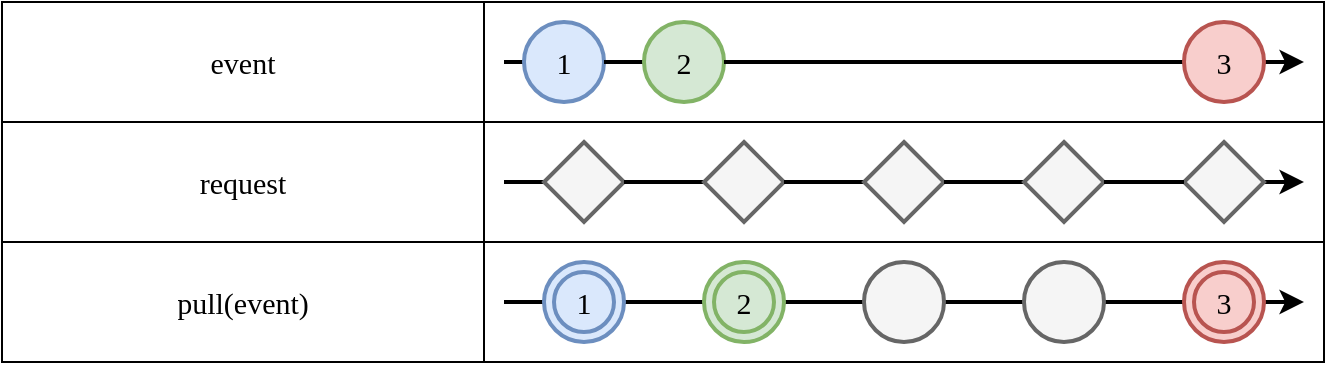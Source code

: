 <mxfile version="23.1.4" type="device">
  <diagram name="Page-1" id="dFmc4SeiALAdxSmlRPcr">
    <mxGraphModel dx="1434" dy="754" grid="1" gridSize="10" guides="1" tooltips="1" connect="1" arrows="1" fold="1" page="1" pageScale="1" pageWidth="827" pageHeight="1169" math="0" shadow="0">
      <root>
        <mxCell id="0" />
        <mxCell id="1" parent="0" />
        <mxCell id="OYaM7oI7Gwu251D2yHhQ-25" value="" style="shape=table;startSize=0;container=1;collapsible=0;childLayout=tableLayout;fontSize=15;align=center;fontFamily=Lucida Console;strokeWidth=1;fillColor=none;" vertex="1" parent="1">
          <mxGeometry x="19" y="520" width="661" height="180" as="geometry" />
        </mxCell>
        <mxCell id="OYaM7oI7Gwu251D2yHhQ-43" style="shape=tableRow;horizontal=0;startSize=0;swimlaneHead=0;swimlaneBody=0;strokeColor=inherit;top=0;left=0;bottom=0;right=0;collapsible=0;dropTarget=0;fillColor=none;points=[[0,0.5],[1,0.5]];portConstraint=eastwest;fontSize=15;fontFamily=Lucida Console;strokeWidth=2;" vertex="1" parent="OYaM7oI7Gwu251D2yHhQ-25">
          <mxGeometry width="661" height="60" as="geometry" />
        </mxCell>
        <mxCell id="OYaM7oI7Gwu251D2yHhQ-44" value="event" style="shape=partialRectangle;html=1;whiteSpace=wrap;connectable=0;strokeColor=inherit;overflow=hidden;fillColor=none;top=0;left=0;bottom=0;right=0;pointerEvents=1;fontSize=15;fontFamily=Lucida Console;align=center;strokeWidth=2;" vertex="1" parent="OYaM7oI7Gwu251D2yHhQ-43">
          <mxGeometry width="241" height="60" as="geometry">
            <mxRectangle width="241" height="60" as="alternateBounds" />
          </mxGeometry>
        </mxCell>
        <mxCell id="OYaM7oI7Gwu251D2yHhQ-45" style="shape=partialRectangle;html=1;whiteSpace=wrap;connectable=0;strokeColor=inherit;overflow=hidden;fillColor=none;top=0;left=0;bottom=0;right=0;pointerEvents=1;fontSize=15;fontFamily=Lucida Console;align=center;strokeWidth=2;" vertex="1" parent="OYaM7oI7Gwu251D2yHhQ-43">
          <mxGeometry x="241" width="420" height="60" as="geometry">
            <mxRectangle width="420" height="60" as="alternateBounds" />
          </mxGeometry>
        </mxCell>
        <mxCell id="OYaM7oI7Gwu251D2yHhQ-26" value="" style="shape=tableRow;horizontal=0;startSize=0;swimlaneHead=0;swimlaneBody=0;strokeColor=inherit;top=0;left=0;bottom=0;right=0;collapsible=0;dropTarget=0;fillColor=none;points=[[0,0.5],[1,0.5]];portConstraint=eastwest;fontSize=15;fontFamily=Lucida Console;strokeWidth=2;" vertex="1" parent="OYaM7oI7Gwu251D2yHhQ-25">
          <mxGeometry y="60" width="661" height="60" as="geometry" />
        </mxCell>
        <mxCell id="OYaM7oI7Gwu251D2yHhQ-27" value="request" style="shape=partialRectangle;html=1;whiteSpace=wrap;connectable=0;strokeColor=inherit;overflow=hidden;fillColor=none;top=0;left=0;bottom=0;right=0;pointerEvents=1;fontSize=15;fontFamily=Lucida Console;align=center;strokeWidth=2;" vertex="1" parent="OYaM7oI7Gwu251D2yHhQ-26">
          <mxGeometry width="241" height="60" as="geometry">
            <mxRectangle width="241" height="60" as="alternateBounds" />
          </mxGeometry>
        </mxCell>
        <mxCell id="OYaM7oI7Gwu251D2yHhQ-28" value="" style="shape=partialRectangle;html=1;whiteSpace=wrap;connectable=0;strokeColor=inherit;overflow=hidden;fillColor=none;top=0;left=0;bottom=0;right=0;pointerEvents=1;fontSize=15;fontFamily=Lucida Console;align=center;strokeWidth=2;" vertex="1" parent="OYaM7oI7Gwu251D2yHhQ-26">
          <mxGeometry x="241" width="420" height="60" as="geometry">
            <mxRectangle width="420" height="60" as="alternateBounds" />
          </mxGeometry>
        </mxCell>
        <mxCell id="OYaM7oI7Gwu251D2yHhQ-30" value="" style="shape=tableRow;horizontal=0;startSize=0;swimlaneHead=0;swimlaneBody=0;strokeColor=inherit;top=0;left=0;bottom=0;right=0;collapsible=0;dropTarget=0;fillColor=none;points=[[0,0.5],[1,0.5]];portConstraint=eastwest;fontSize=15;fontFamily=Lucida Console;strokeWidth=2;" vertex="1" parent="OYaM7oI7Gwu251D2yHhQ-25">
          <mxGeometry y="120" width="661" height="60" as="geometry" />
        </mxCell>
        <mxCell id="OYaM7oI7Gwu251D2yHhQ-31" value="pull(event) " style="shape=partialRectangle;html=1;whiteSpace=wrap;connectable=0;strokeColor=inherit;overflow=hidden;fillColor=none;top=0;left=0;bottom=0;right=0;pointerEvents=1;fontSize=15;fontFamily=Lucida Console;align=center;strokeWidth=2;" vertex="1" parent="OYaM7oI7Gwu251D2yHhQ-30">
          <mxGeometry width="241" height="60" as="geometry">
            <mxRectangle width="241" height="60" as="alternateBounds" />
          </mxGeometry>
        </mxCell>
        <mxCell id="OYaM7oI7Gwu251D2yHhQ-32" value="" style="shape=partialRectangle;html=1;whiteSpace=wrap;connectable=0;strokeColor=inherit;overflow=hidden;fillColor=none;top=0;left=0;bottom=0;right=0;pointerEvents=1;fontSize=15;fontFamily=Lucida Console;align=center;strokeWidth=2;" vertex="1" parent="OYaM7oI7Gwu251D2yHhQ-30">
          <mxGeometry x="241" width="420" height="60" as="geometry">
            <mxRectangle width="420" height="60" as="alternateBounds" />
          </mxGeometry>
        </mxCell>
        <mxCell id="OYaM7oI7Gwu251D2yHhQ-38" value="" style="group;fontFamily=Lucida Console;fontSize=15;strokeWidth=2;" vertex="1" connectable="0" parent="1">
          <mxGeometry x="270" y="650" width="400" height="40" as="geometry" />
        </mxCell>
        <mxCell id="OYaM7oI7Gwu251D2yHhQ-2" value="" style="endArrow=classic;html=1;rounded=0;endFill=1;fontFamily=Lucida Console;fontSize=15;strokeWidth=2;" edge="1" parent="OYaM7oI7Gwu251D2yHhQ-38">
          <mxGeometry width="50" height="50" relative="1" as="geometry">
            <mxPoint x="380" y="20" as="sourcePoint" />
            <mxPoint x="400" y="20" as="targetPoint" />
          </mxGeometry>
        </mxCell>
        <mxCell id="OYaM7oI7Gwu251D2yHhQ-16" value="" style="endArrow=none;html=1;rounded=0;endFill=0;fontFamily=Lucida Console;fontSize=15;strokeWidth=2;" edge="1" parent="OYaM7oI7Gwu251D2yHhQ-38">
          <mxGeometry width="50" height="50" relative="1" as="geometry">
            <mxPoint y="20" as="sourcePoint" />
            <mxPoint x="20" y="20" as="targetPoint" />
          </mxGeometry>
        </mxCell>
        <mxCell id="OYaM7oI7Gwu251D2yHhQ-21" value="" style="endArrow=none;html=1;rounded=0;endFill=0;fontFamily=Lucida Console;fontSize=15;strokeWidth=2;" edge="1" parent="OYaM7oI7Gwu251D2yHhQ-38">
          <mxGeometry width="50" height="50" relative="1" as="geometry">
            <mxPoint x="60" y="20" as="sourcePoint" />
            <mxPoint x="270" y="20" as="targetPoint" />
          </mxGeometry>
        </mxCell>
        <mxCell id="OYaM7oI7Gwu251D2yHhQ-20" value="" style="endArrow=none;html=1;rounded=0;endFill=0;fontFamily=Lucida Console;fontSize=15;strokeWidth=2;" edge="1" parent="OYaM7oI7Gwu251D2yHhQ-38">
          <mxGeometry width="50" height="50" relative="1" as="geometry">
            <mxPoint x="270" y="20" as="sourcePoint" />
            <mxPoint x="340" y="20" as="targetPoint" />
          </mxGeometry>
        </mxCell>
        <mxCell id="OYaM7oI7Gwu251D2yHhQ-86" value="1" style="ellipse;shape=doubleEllipse;whiteSpace=wrap;html=1;aspect=fixed;fillColor=#dae8fc;strokeColor=#6c8ebf;strokeWidth=2;fontSize=15;fontFamily=Lucida Console;" vertex="1" parent="OYaM7oI7Gwu251D2yHhQ-38">
          <mxGeometry x="20" width="40" height="40" as="geometry" />
        </mxCell>
        <mxCell id="OYaM7oI7Gwu251D2yHhQ-87" value="2" style="ellipse;shape=doubleEllipse;whiteSpace=wrap;html=1;aspect=fixed;fillColor=#d5e8d4;strokeColor=#82b366;strokeWidth=2;fontSize=15;fontFamily=Lucida Console;" vertex="1" parent="OYaM7oI7Gwu251D2yHhQ-38">
          <mxGeometry x="100" width="40" height="40" as="geometry" />
        </mxCell>
        <mxCell id="OYaM7oI7Gwu251D2yHhQ-83" value="" style="ellipse;whiteSpace=wrap;html=1;aspect=fixed;fillColor=#f5f5f5;fontColor=#333333;strokeColor=#666666;strokeWidth=2;" vertex="1" parent="OYaM7oI7Gwu251D2yHhQ-38">
          <mxGeometry x="180" width="40" height="40" as="geometry" />
        </mxCell>
        <mxCell id="OYaM7oI7Gwu251D2yHhQ-89" value="" style="ellipse;whiteSpace=wrap;html=1;aspect=fixed;fillColor=#f5f5f5;fontColor=#333333;strokeColor=#666666;strokeWidth=2;" vertex="1" parent="OYaM7oI7Gwu251D2yHhQ-38">
          <mxGeometry x="260" width="40" height="40" as="geometry" />
        </mxCell>
        <mxCell id="OYaM7oI7Gwu251D2yHhQ-91" value="3" style="ellipse;shape=doubleEllipse;whiteSpace=wrap;html=1;aspect=fixed;fillColor=#f8cecc;strokeColor=#b85450;strokeWidth=2;fontSize=15;fontFamily=Lucida Console;" vertex="1" parent="OYaM7oI7Gwu251D2yHhQ-38">
          <mxGeometry x="340" width="40" height="40" as="geometry" />
        </mxCell>
        <mxCell id="OYaM7oI7Gwu251D2yHhQ-46" value="" style="group;fontFamily=Lucida Console;fontSize=15;strokeWidth=2;" vertex="1" connectable="0" parent="1">
          <mxGeometry x="270" y="530" width="400" height="40" as="geometry" />
        </mxCell>
        <mxCell id="OYaM7oI7Gwu251D2yHhQ-47" value="" style="endArrow=classic;html=1;rounded=0;fontFamily=Lucida Console;fontSize=15;strokeWidth=2;" edge="1" parent="OYaM7oI7Gwu251D2yHhQ-46" source="OYaM7oI7Gwu251D2yHhQ-53">
          <mxGeometry width="50" height="50" relative="1" as="geometry">
            <mxPoint y="20" as="sourcePoint" />
            <mxPoint x="400" y="20" as="targetPoint" />
          </mxGeometry>
        </mxCell>
        <mxCell id="OYaM7oI7Gwu251D2yHhQ-48" value="" style="endArrow=none;html=1;rounded=0;endFill=0;fontFamily=Lucida Console;fontSize=15;strokeWidth=2;" edge="1" parent="OYaM7oI7Gwu251D2yHhQ-46" target="OYaM7oI7Gwu251D2yHhQ-49">
          <mxGeometry width="50" height="50" relative="1" as="geometry">
            <mxPoint y="20" as="sourcePoint" />
            <mxPoint x="400" y="20" as="targetPoint" />
          </mxGeometry>
        </mxCell>
        <mxCell id="OYaM7oI7Gwu251D2yHhQ-49" value="1" style="ellipse;whiteSpace=wrap;html=1;aspect=fixed;fillColor=#dae8fc;strokeColor=#6c8ebf;fontSize=15;align=center;fontFamily=Lucida Console;strokeWidth=2;" vertex="1" parent="OYaM7oI7Gwu251D2yHhQ-46">
          <mxGeometry x="10" width="40" height="40" as="geometry" />
        </mxCell>
        <mxCell id="OYaM7oI7Gwu251D2yHhQ-50" value="" style="endArrow=none;html=1;rounded=0;endFill=0;fontFamily=Lucida Console;fontSize=15;strokeWidth=2;" edge="1" parent="OYaM7oI7Gwu251D2yHhQ-46" source="OYaM7oI7Gwu251D2yHhQ-49" target="OYaM7oI7Gwu251D2yHhQ-51">
          <mxGeometry width="50" height="50" relative="1" as="geometry">
            <mxPoint x="80" y="20" as="sourcePoint" />
            <mxPoint x="400" y="20" as="targetPoint" />
          </mxGeometry>
        </mxCell>
        <mxCell id="OYaM7oI7Gwu251D2yHhQ-51" value="2" style="ellipse;whiteSpace=wrap;html=1;aspect=fixed;fillColor=#d5e8d4;strokeColor=#82b366;fontSize=15;fontFamily=Lucida Console;strokeWidth=2;" vertex="1" parent="OYaM7oI7Gwu251D2yHhQ-46">
          <mxGeometry x="70" width="40" height="40" as="geometry" />
        </mxCell>
        <mxCell id="OYaM7oI7Gwu251D2yHhQ-52" value="" style="endArrow=none;html=1;rounded=0;endFill=0;fontFamily=Lucida Console;fontSize=15;strokeWidth=2;" edge="1" parent="OYaM7oI7Gwu251D2yHhQ-46" source="OYaM7oI7Gwu251D2yHhQ-51" target="OYaM7oI7Gwu251D2yHhQ-53">
          <mxGeometry width="50" height="50" relative="1" as="geometry">
            <mxPoint x="160" y="20" as="sourcePoint" />
            <mxPoint x="400" y="20" as="targetPoint" />
          </mxGeometry>
        </mxCell>
        <mxCell id="OYaM7oI7Gwu251D2yHhQ-53" value="3" style="ellipse;whiteSpace=wrap;html=1;aspect=fixed;fillColor=#f8cecc;strokeColor=#b85450;fontSize=15;fontFamily=Lucida Console;strokeWidth=2;" vertex="1" parent="OYaM7oI7Gwu251D2yHhQ-46">
          <mxGeometry x="340" width="40" height="40" as="geometry" />
        </mxCell>
        <mxCell id="OYaM7oI7Gwu251D2yHhQ-81" value="" style="group" vertex="1" connectable="0" parent="1">
          <mxGeometry x="270" y="590" width="400" height="40" as="geometry" />
        </mxCell>
        <mxCell id="OYaM7oI7Gwu251D2yHhQ-65" value="" style="endArrow=classic;html=1;rounded=0;strokeWidth=2;endFill=1;" edge="1" parent="OYaM7oI7Gwu251D2yHhQ-81" source="OYaM7oI7Gwu251D2yHhQ-78">
          <mxGeometry width="50" height="50" relative="1" as="geometry">
            <mxPoint y="20" as="sourcePoint" />
            <mxPoint x="400" y="20" as="targetPoint" />
          </mxGeometry>
        </mxCell>
        <mxCell id="OYaM7oI7Gwu251D2yHhQ-68" value="" style="endArrow=none;html=1;rounded=0;strokeWidth=2;endFill=0;" edge="1" parent="OYaM7oI7Gwu251D2yHhQ-81" target="OYaM7oI7Gwu251D2yHhQ-63">
          <mxGeometry width="50" height="50" relative="1" as="geometry">
            <mxPoint y="20" as="sourcePoint" />
            <mxPoint x="400" y="20" as="targetPoint" />
          </mxGeometry>
        </mxCell>
        <mxCell id="OYaM7oI7Gwu251D2yHhQ-63" value="" style="rhombus;whiteSpace=wrap;html=1;fillColor=#f5f5f5;fontColor=#333333;strokeColor=#666666;strokeWidth=2;" vertex="1" parent="OYaM7oI7Gwu251D2yHhQ-81">
          <mxGeometry x="20" width="40" height="40" as="geometry" />
        </mxCell>
        <mxCell id="OYaM7oI7Gwu251D2yHhQ-71" value="" style="endArrow=none;html=1;rounded=0;strokeWidth=2;endFill=0;" edge="1" parent="OYaM7oI7Gwu251D2yHhQ-81" source="OYaM7oI7Gwu251D2yHhQ-63" target="OYaM7oI7Gwu251D2yHhQ-69">
          <mxGeometry width="50" height="50" relative="1" as="geometry">
            <mxPoint x="60" y="20" as="sourcePoint" />
            <mxPoint x="400" y="20" as="targetPoint" />
          </mxGeometry>
        </mxCell>
        <mxCell id="OYaM7oI7Gwu251D2yHhQ-69" value="" style="rhombus;whiteSpace=wrap;html=1;fillColor=#f5f5f5;fontColor=#333333;strokeColor=#666666;strokeWidth=2;" vertex="1" parent="OYaM7oI7Gwu251D2yHhQ-81">
          <mxGeometry x="100" width="40" height="40" as="geometry" />
        </mxCell>
        <mxCell id="OYaM7oI7Gwu251D2yHhQ-74" value="" style="endArrow=none;html=1;rounded=0;strokeWidth=2;endFill=0;" edge="1" parent="OYaM7oI7Gwu251D2yHhQ-81" source="OYaM7oI7Gwu251D2yHhQ-69" target="OYaM7oI7Gwu251D2yHhQ-72">
          <mxGeometry width="50" height="50" relative="1" as="geometry">
            <mxPoint x="140" y="20" as="sourcePoint" />
            <mxPoint x="400" y="20" as="targetPoint" />
          </mxGeometry>
        </mxCell>
        <mxCell id="OYaM7oI7Gwu251D2yHhQ-72" value="" style="rhombus;whiteSpace=wrap;html=1;fillColor=#f5f5f5;fontColor=#333333;strokeColor=#666666;strokeWidth=2;" vertex="1" parent="OYaM7oI7Gwu251D2yHhQ-81">
          <mxGeometry x="180" width="40" height="40" as="geometry" />
        </mxCell>
        <mxCell id="OYaM7oI7Gwu251D2yHhQ-78" value="" style="rhombus;whiteSpace=wrap;html=1;fillColor=#f5f5f5;fontColor=#333333;strokeColor=#666666;strokeWidth=2;" vertex="1" parent="OYaM7oI7Gwu251D2yHhQ-81">
          <mxGeometry x="340" width="40" height="40" as="geometry" />
        </mxCell>
        <mxCell id="OYaM7oI7Gwu251D2yHhQ-80" value="" style="endArrow=none;html=1;rounded=0;strokeWidth=2;endFill=0;" edge="1" parent="OYaM7oI7Gwu251D2yHhQ-81" source="OYaM7oI7Gwu251D2yHhQ-72" target="OYaM7oI7Gwu251D2yHhQ-75">
          <mxGeometry width="50" height="50" relative="1" as="geometry">
            <mxPoint x="220" y="20" as="sourcePoint" />
            <mxPoint x="340" y="20" as="targetPoint" />
          </mxGeometry>
        </mxCell>
        <mxCell id="OYaM7oI7Gwu251D2yHhQ-75" value="" style="rhombus;whiteSpace=wrap;html=1;fillColor=#f5f5f5;fontColor=#333333;strokeColor=#666666;strokeWidth=2;" vertex="1" parent="OYaM7oI7Gwu251D2yHhQ-81">
          <mxGeometry x="260" width="40" height="40" as="geometry" />
        </mxCell>
        <mxCell id="OYaM7oI7Gwu251D2yHhQ-79" value="" style="endArrow=none;html=1;rounded=0;strokeWidth=2;endFill=0;" edge="1" parent="OYaM7oI7Gwu251D2yHhQ-81" source="OYaM7oI7Gwu251D2yHhQ-75" target="OYaM7oI7Gwu251D2yHhQ-78">
          <mxGeometry width="50" height="50" relative="1" as="geometry">
            <mxPoint x="220" y="20" as="sourcePoint" />
            <mxPoint x="400" y="20" as="targetPoint" />
          </mxGeometry>
        </mxCell>
      </root>
    </mxGraphModel>
  </diagram>
</mxfile>
